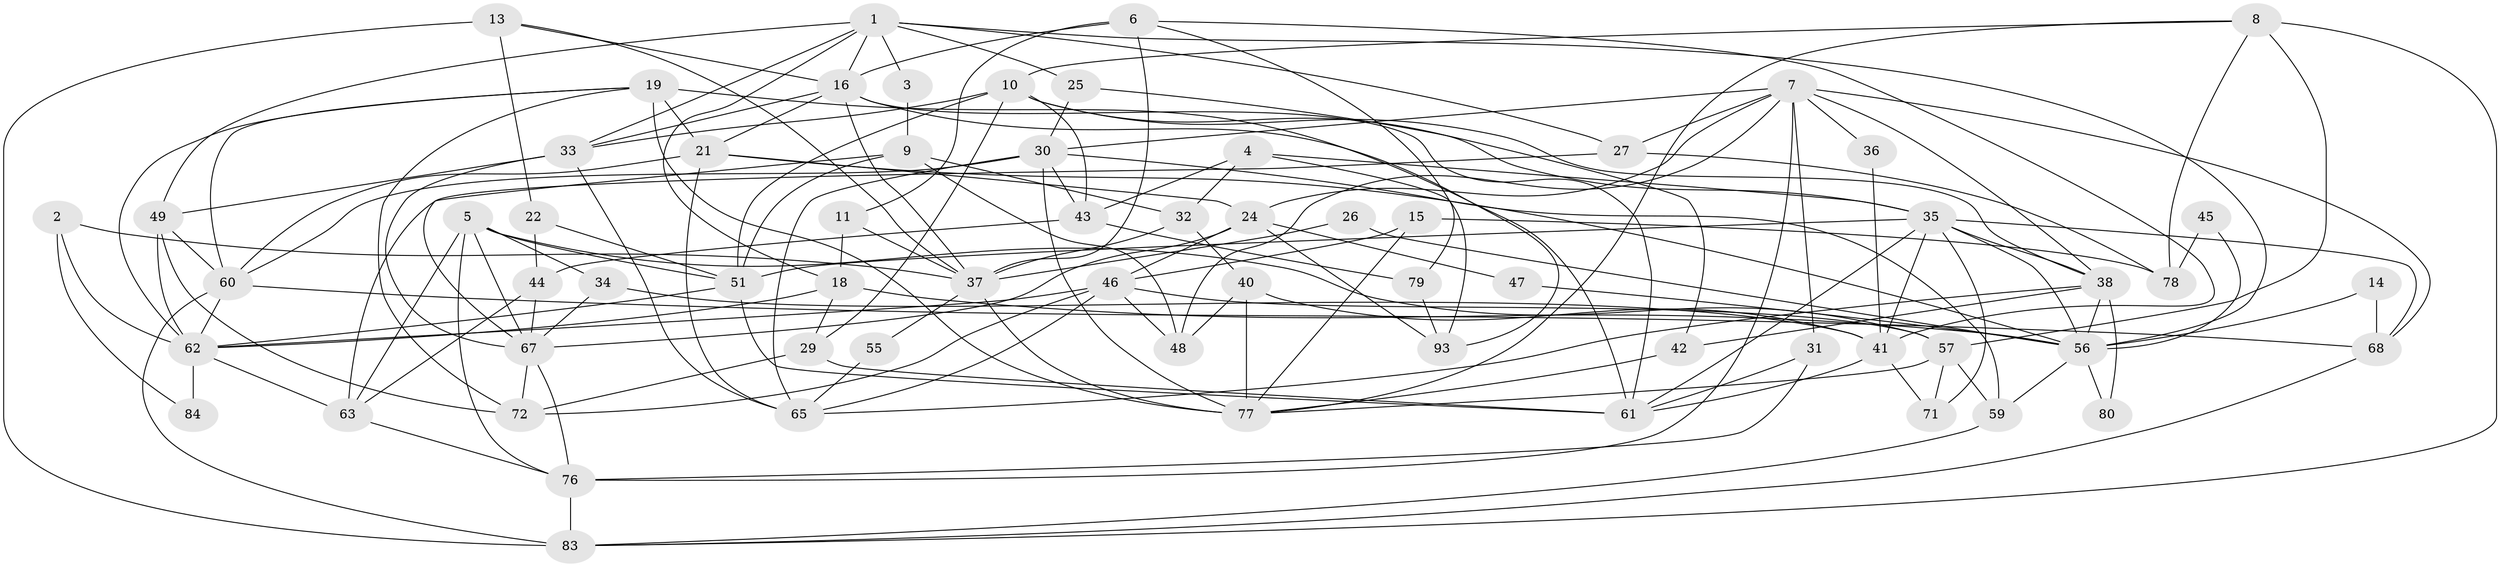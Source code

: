 // Generated by graph-tools (version 1.1) at 2025/52/02/27/25 19:52:05]
// undirected, 65 vertices, 163 edges
graph export_dot {
graph [start="1"]
  node [color=gray90,style=filled];
  1 [super="+17"];
  2;
  3;
  4 [super="+74"];
  5 [super="+12"];
  6 [super="+100"];
  7 [super="+28"];
  8 [super="+58"];
  9 [super="+50"];
  10 [super="+82"];
  11;
  13;
  14;
  15;
  16 [super="+20"];
  18 [super="+94"];
  19 [super="+23"];
  21;
  22;
  24 [super="+39"];
  25;
  26;
  27 [super="+87"];
  29 [super="+96"];
  30 [super="+101"];
  31 [super="+52"];
  32 [super="+103"];
  33 [super="+54"];
  34;
  35 [super="+99"];
  36;
  37 [super="+98"];
  38 [super="+73"];
  40;
  41 [super="+92"];
  42;
  43 [super="+64"];
  44 [super="+53"];
  45;
  46 [super="+90"];
  47;
  48;
  49 [super="+91"];
  51 [super="+89"];
  55;
  56 [super="+70"];
  57 [super="+75"];
  59;
  60 [super="+85"];
  61 [super="+66"];
  62 [super="+86"];
  63;
  65 [super="+69"];
  67;
  68 [super="+102"];
  71;
  72 [super="+88"];
  76 [super="+81"];
  77 [super="+97"];
  78;
  79;
  80;
  83 [super="+95"];
  84;
  93;
  1 -- 25;
  1 -- 49;
  1 -- 3;
  1 -- 27;
  1 -- 56;
  1 -- 33;
  1 -- 16;
  1 -- 18;
  2 -- 62;
  2 -- 37;
  2 -- 84;
  3 -- 9;
  4 -- 32;
  4 -- 43;
  4 -- 35;
  4 -- 93;
  5 -- 63;
  5 -- 34;
  5 -- 67;
  5 -- 57;
  5 -- 76;
  5 -- 51;
  6 -- 37;
  6 -- 11;
  6 -- 41;
  6 -- 79;
  6 -- 16;
  7 -- 76;
  7 -- 48;
  7 -- 68;
  7 -- 31;
  7 -- 38;
  7 -- 24;
  7 -- 36;
  7 -- 30;
  7 -- 27;
  8 -- 77;
  8 -- 10;
  8 -- 78;
  8 -- 83;
  8 -- 57;
  9 -- 48;
  9 -- 32;
  9 -- 51;
  9 -- 67;
  10 -- 33;
  10 -- 38;
  10 -- 51;
  10 -- 43;
  10 -- 35;
  10 -- 29;
  11 -- 37;
  11 -- 18;
  13 -- 22;
  13 -- 16;
  13 -- 37;
  13 -- 83;
  14 -- 56;
  14 -- 68;
  15 -- 46;
  15 -- 77;
  15 -- 78;
  16 -- 21;
  16 -- 33;
  16 -- 37;
  16 -- 61;
  16 -- 93;
  18 -- 62;
  18 -- 56;
  18 -- 29;
  19 -- 77 [weight=2];
  19 -- 21;
  19 -- 61;
  19 -- 72;
  19 -- 60;
  19 -- 62;
  21 -- 56;
  21 -- 65;
  21 -- 24;
  21 -- 60;
  22 -- 44;
  22 -- 51;
  24 -- 67;
  24 -- 93;
  24 -- 47;
  24 -- 46;
  25 -- 42;
  25 -- 30;
  26 -- 37;
  26 -- 56;
  27 -- 78;
  27 -- 63;
  29 -- 61;
  29 -- 72;
  30 -- 60;
  30 -- 43;
  30 -- 59;
  30 -- 77;
  30 -- 65;
  31 -- 76;
  31 -- 61;
  32 -- 37 [weight=2];
  32 -- 40;
  33 -- 67;
  33 -- 65;
  33 -- 49;
  34 -- 67;
  34 -- 41;
  35 -- 41;
  35 -- 38;
  35 -- 71;
  35 -- 56;
  35 -- 61;
  35 -- 51;
  35 -- 68;
  36 -- 41;
  37 -- 55;
  37 -- 77;
  38 -- 80;
  38 -- 56;
  38 -- 42;
  38 -- 65;
  40 -- 48;
  40 -- 41;
  40 -- 77;
  41 -- 71;
  41 -- 61;
  42 -- 77;
  43 -- 79;
  43 -- 44;
  44 -- 67;
  44 -- 63;
  45 -- 56;
  45 -- 78;
  46 -- 48;
  46 -- 62;
  46 -- 65;
  46 -- 72;
  46 -- 57;
  47 -- 56;
  49 -- 62;
  49 -- 72;
  49 -- 60;
  51 -- 62;
  51 -- 61;
  55 -- 65;
  56 -- 80;
  56 -- 59;
  57 -- 59;
  57 -- 71;
  57 -- 77;
  59 -- 83;
  60 -- 83 [weight=2];
  60 -- 62;
  60 -- 68;
  62 -- 84;
  62 -- 63;
  63 -- 76;
  67 -- 72;
  67 -- 76;
  68 -- 83;
  76 -- 83;
  79 -- 93;
}

